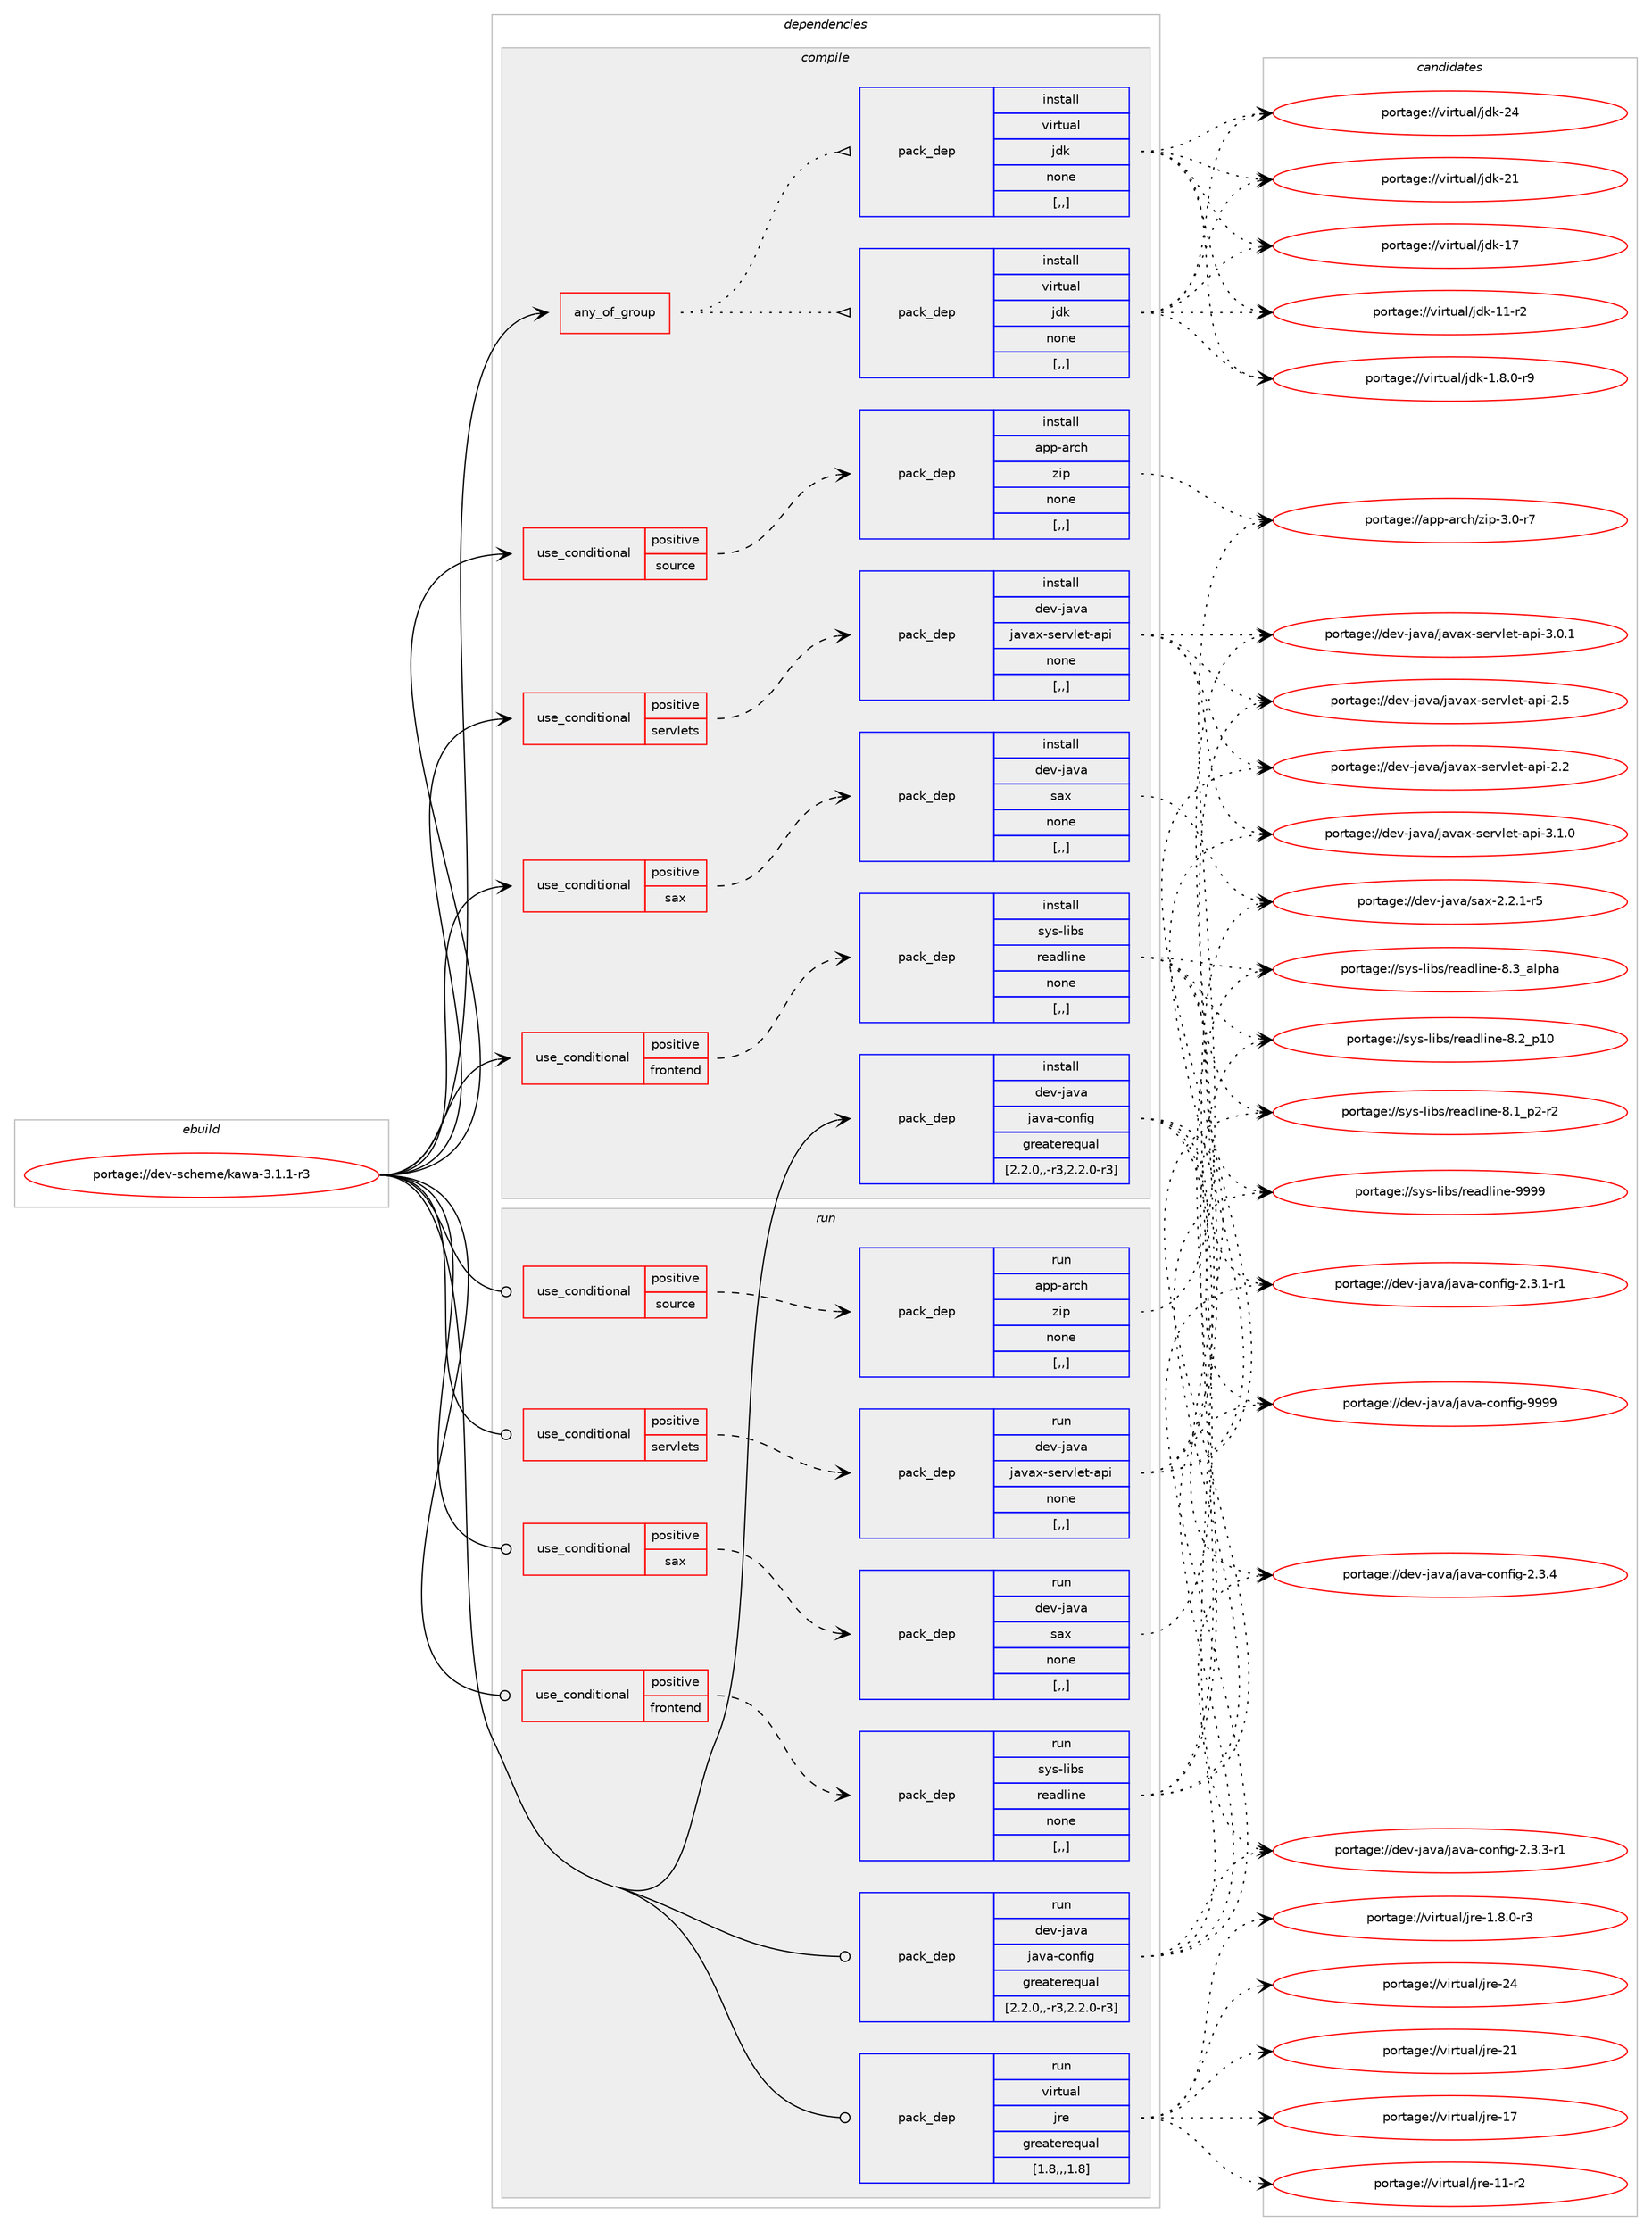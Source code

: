 digraph prolog {

# *************
# Graph options
# *************

newrank=true;
concentrate=true;
compound=true;
graph [rankdir=LR,fontname=Helvetica,fontsize=10,ranksep=1.5];#, ranksep=2.5, nodesep=0.2];
edge  [arrowhead=vee];
node  [fontname=Helvetica,fontsize=10];

# **********
# The ebuild
# **********

subgraph cluster_leftcol {
color=gray;
label=<<i>ebuild</i>>;
id [label="portage://dev-scheme/kawa-3.1.1-r3", color=red, width=4, href="../dev-scheme/kawa-3.1.1-r3.svg"];
}

# ****************
# The dependencies
# ****************

subgraph cluster_midcol {
color=gray;
label=<<i>dependencies</i>>;
subgraph cluster_compile {
fillcolor="#eeeeee";
style=filled;
label=<<i>compile</i>>;
subgraph any1240 {
dependency208493 [label=<<TABLE BORDER="0" CELLBORDER="1" CELLSPACING="0" CELLPADDING="4"><TR><TD CELLPADDING="10">any_of_group</TD></TR></TABLE>>, shape=none, color=red];subgraph pack148149 {
dependency208494 [label=<<TABLE BORDER="0" CELLBORDER="1" CELLSPACING="0" CELLPADDING="4" WIDTH="220"><TR><TD ROWSPAN="6" CELLPADDING="30">pack_dep</TD></TR><TR><TD WIDTH="110">install</TD></TR><TR><TD>virtual</TD></TR><TR><TD>jdk</TD></TR><TR><TD>none</TD></TR><TR><TD>[,,]</TD></TR></TABLE>>, shape=none, color=blue];
}
dependency208493:e -> dependency208494:w [weight=20,style="dotted",arrowhead="oinv"];
subgraph pack148150 {
dependency208495 [label=<<TABLE BORDER="0" CELLBORDER="1" CELLSPACING="0" CELLPADDING="4" WIDTH="220"><TR><TD ROWSPAN="6" CELLPADDING="30">pack_dep</TD></TR><TR><TD WIDTH="110">install</TD></TR><TR><TD>virtual</TD></TR><TR><TD>jdk</TD></TR><TR><TD>none</TD></TR><TR><TD>[,,]</TD></TR></TABLE>>, shape=none, color=blue];
}
dependency208493:e -> dependency208495:w [weight=20,style="dotted",arrowhead="oinv"];
}
id:e -> dependency208493:w [weight=20,style="solid",arrowhead="vee"];
subgraph cond58954 {
dependency208496 [label=<<TABLE BORDER="0" CELLBORDER="1" CELLSPACING="0" CELLPADDING="4"><TR><TD ROWSPAN="3" CELLPADDING="10">use_conditional</TD></TR><TR><TD>positive</TD></TR><TR><TD>frontend</TD></TR></TABLE>>, shape=none, color=red];
subgraph pack148151 {
dependency208497 [label=<<TABLE BORDER="0" CELLBORDER="1" CELLSPACING="0" CELLPADDING="4" WIDTH="220"><TR><TD ROWSPAN="6" CELLPADDING="30">pack_dep</TD></TR><TR><TD WIDTH="110">install</TD></TR><TR><TD>sys-libs</TD></TR><TR><TD>readline</TD></TR><TR><TD>none</TD></TR><TR><TD>[,,]</TD></TR></TABLE>>, shape=none, color=blue];
}
dependency208496:e -> dependency208497:w [weight=20,style="dashed",arrowhead="vee"];
}
id:e -> dependency208496:w [weight=20,style="solid",arrowhead="vee"];
subgraph cond58955 {
dependency208498 [label=<<TABLE BORDER="0" CELLBORDER="1" CELLSPACING="0" CELLPADDING="4"><TR><TD ROWSPAN="3" CELLPADDING="10">use_conditional</TD></TR><TR><TD>positive</TD></TR><TR><TD>sax</TD></TR></TABLE>>, shape=none, color=red];
subgraph pack148152 {
dependency208499 [label=<<TABLE BORDER="0" CELLBORDER="1" CELLSPACING="0" CELLPADDING="4" WIDTH="220"><TR><TD ROWSPAN="6" CELLPADDING="30">pack_dep</TD></TR><TR><TD WIDTH="110">install</TD></TR><TR><TD>dev-java</TD></TR><TR><TD>sax</TD></TR><TR><TD>none</TD></TR><TR><TD>[,,]</TD></TR></TABLE>>, shape=none, color=blue];
}
dependency208498:e -> dependency208499:w [weight=20,style="dashed",arrowhead="vee"];
}
id:e -> dependency208498:w [weight=20,style="solid",arrowhead="vee"];
subgraph cond58956 {
dependency208500 [label=<<TABLE BORDER="0" CELLBORDER="1" CELLSPACING="0" CELLPADDING="4"><TR><TD ROWSPAN="3" CELLPADDING="10">use_conditional</TD></TR><TR><TD>positive</TD></TR><TR><TD>servlets</TD></TR></TABLE>>, shape=none, color=red];
subgraph pack148153 {
dependency208501 [label=<<TABLE BORDER="0" CELLBORDER="1" CELLSPACING="0" CELLPADDING="4" WIDTH="220"><TR><TD ROWSPAN="6" CELLPADDING="30">pack_dep</TD></TR><TR><TD WIDTH="110">install</TD></TR><TR><TD>dev-java</TD></TR><TR><TD>javax-servlet-api</TD></TR><TR><TD>none</TD></TR><TR><TD>[,,]</TD></TR></TABLE>>, shape=none, color=blue];
}
dependency208500:e -> dependency208501:w [weight=20,style="dashed",arrowhead="vee"];
}
id:e -> dependency208500:w [weight=20,style="solid",arrowhead="vee"];
subgraph cond58957 {
dependency208502 [label=<<TABLE BORDER="0" CELLBORDER="1" CELLSPACING="0" CELLPADDING="4"><TR><TD ROWSPAN="3" CELLPADDING="10">use_conditional</TD></TR><TR><TD>positive</TD></TR><TR><TD>source</TD></TR></TABLE>>, shape=none, color=red];
subgraph pack148154 {
dependency208503 [label=<<TABLE BORDER="0" CELLBORDER="1" CELLSPACING="0" CELLPADDING="4" WIDTH="220"><TR><TD ROWSPAN="6" CELLPADDING="30">pack_dep</TD></TR><TR><TD WIDTH="110">install</TD></TR><TR><TD>app-arch</TD></TR><TR><TD>zip</TD></TR><TR><TD>none</TD></TR><TR><TD>[,,]</TD></TR></TABLE>>, shape=none, color=blue];
}
dependency208502:e -> dependency208503:w [weight=20,style="dashed",arrowhead="vee"];
}
id:e -> dependency208502:w [weight=20,style="solid",arrowhead="vee"];
subgraph pack148155 {
dependency208504 [label=<<TABLE BORDER="0" CELLBORDER="1" CELLSPACING="0" CELLPADDING="4" WIDTH="220"><TR><TD ROWSPAN="6" CELLPADDING="30">pack_dep</TD></TR><TR><TD WIDTH="110">install</TD></TR><TR><TD>dev-java</TD></TR><TR><TD>java-config</TD></TR><TR><TD>greaterequal</TD></TR><TR><TD>[2.2.0,,-r3,2.2.0-r3]</TD></TR></TABLE>>, shape=none, color=blue];
}
id:e -> dependency208504:w [weight=20,style="solid",arrowhead="vee"];
}
subgraph cluster_compileandrun {
fillcolor="#eeeeee";
style=filled;
label=<<i>compile and run</i>>;
}
subgraph cluster_run {
fillcolor="#eeeeee";
style=filled;
label=<<i>run</i>>;
subgraph cond58958 {
dependency208505 [label=<<TABLE BORDER="0" CELLBORDER="1" CELLSPACING="0" CELLPADDING="4"><TR><TD ROWSPAN="3" CELLPADDING="10">use_conditional</TD></TR><TR><TD>positive</TD></TR><TR><TD>frontend</TD></TR></TABLE>>, shape=none, color=red];
subgraph pack148156 {
dependency208506 [label=<<TABLE BORDER="0" CELLBORDER="1" CELLSPACING="0" CELLPADDING="4" WIDTH="220"><TR><TD ROWSPAN="6" CELLPADDING="30">pack_dep</TD></TR><TR><TD WIDTH="110">run</TD></TR><TR><TD>sys-libs</TD></TR><TR><TD>readline</TD></TR><TR><TD>none</TD></TR><TR><TD>[,,]</TD></TR></TABLE>>, shape=none, color=blue];
}
dependency208505:e -> dependency208506:w [weight=20,style="dashed",arrowhead="vee"];
}
id:e -> dependency208505:w [weight=20,style="solid",arrowhead="odot"];
subgraph cond58959 {
dependency208507 [label=<<TABLE BORDER="0" CELLBORDER="1" CELLSPACING="0" CELLPADDING="4"><TR><TD ROWSPAN="3" CELLPADDING="10">use_conditional</TD></TR><TR><TD>positive</TD></TR><TR><TD>sax</TD></TR></TABLE>>, shape=none, color=red];
subgraph pack148157 {
dependency208508 [label=<<TABLE BORDER="0" CELLBORDER="1" CELLSPACING="0" CELLPADDING="4" WIDTH="220"><TR><TD ROWSPAN="6" CELLPADDING="30">pack_dep</TD></TR><TR><TD WIDTH="110">run</TD></TR><TR><TD>dev-java</TD></TR><TR><TD>sax</TD></TR><TR><TD>none</TD></TR><TR><TD>[,,]</TD></TR></TABLE>>, shape=none, color=blue];
}
dependency208507:e -> dependency208508:w [weight=20,style="dashed",arrowhead="vee"];
}
id:e -> dependency208507:w [weight=20,style="solid",arrowhead="odot"];
subgraph cond58960 {
dependency208509 [label=<<TABLE BORDER="0" CELLBORDER="1" CELLSPACING="0" CELLPADDING="4"><TR><TD ROWSPAN="3" CELLPADDING="10">use_conditional</TD></TR><TR><TD>positive</TD></TR><TR><TD>servlets</TD></TR></TABLE>>, shape=none, color=red];
subgraph pack148158 {
dependency208510 [label=<<TABLE BORDER="0" CELLBORDER="1" CELLSPACING="0" CELLPADDING="4" WIDTH="220"><TR><TD ROWSPAN="6" CELLPADDING="30">pack_dep</TD></TR><TR><TD WIDTH="110">run</TD></TR><TR><TD>dev-java</TD></TR><TR><TD>javax-servlet-api</TD></TR><TR><TD>none</TD></TR><TR><TD>[,,]</TD></TR></TABLE>>, shape=none, color=blue];
}
dependency208509:e -> dependency208510:w [weight=20,style="dashed",arrowhead="vee"];
}
id:e -> dependency208509:w [weight=20,style="solid",arrowhead="odot"];
subgraph cond58961 {
dependency208511 [label=<<TABLE BORDER="0" CELLBORDER="1" CELLSPACING="0" CELLPADDING="4"><TR><TD ROWSPAN="3" CELLPADDING="10">use_conditional</TD></TR><TR><TD>positive</TD></TR><TR><TD>source</TD></TR></TABLE>>, shape=none, color=red];
subgraph pack148159 {
dependency208512 [label=<<TABLE BORDER="0" CELLBORDER="1" CELLSPACING="0" CELLPADDING="4" WIDTH="220"><TR><TD ROWSPAN="6" CELLPADDING="30">pack_dep</TD></TR><TR><TD WIDTH="110">run</TD></TR><TR><TD>app-arch</TD></TR><TR><TD>zip</TD></TR><TR><TD>none</TD></TR><TR><TD>[,,]</TD></TR></TABLE>>, shape=none, color=blue];
}
dependency208511:e -> dependency208512:w [weight=20,style="dashed",arrowhead="vee"];
}
id:e -> dependency208511:w [weight=20,style="solid",arrowhead="odot"];
subgraph pack148160 {
dependency208513 [label=<<TABLE BORDER="0" CELLBORDER="1" CELLSPACING="0" CELLPADDING="4" WIDTH="220"><TR><TD ROWSPAN="6" CELLPADDING="30">pack_dep</TD></TR><TR><TD WIDTH="110">run</TD></TR><TR><TD>dev-java</TD></TR><TR><TD>java-config</TD></TR><TR><TD>greaterequal</TD></TR><TR><TD>[2.2.0,,-r3,2.2.0-r3]</TD></TR></TABLE>>, shape=none, color=blue];
}
id:e -> dependency208513:w [weight=20,style="solid",arrowhead="odot"];
subgraph pack148161 {
dependency208514 [label=<<TABLE BORDER="0" CELLBORDER="1" CELLSPACING="0" CELLPADDING="4" WIDTH="220"><TR><TD ROWSPAN="6" CELLPADDING="30">pack_dep</TD></TR><TR><TD WIDTH="110">run</TD></TR><TR><TD>virtual</TD></TR><TR><TD>jre</TD></TR><TR><TD>greaterequal</TD></TR><TR><TD>[1.8,,,1.8]</TD></TR></TABLE>>, shape=none, color=blue];
}
id:e -> dependency208514:w [weight=20,style="solid",arrowhead="odot"];
}
}

# **************
# The candidates
# **************

subgraph cluster_choices {
rank=same;
color=gray;
label=<<i>candidates</i>>;

subgraph choice148149 {
color=black;
nodesep=1;
choice1181051141161179710847106100107455052 [label="portage://virtual/jdk-24", color=red, width=4,href="../virtual/jdk-24.svg"];
choice1181051141161179710847106100107455049 [label="portage://virtual/jdk-21", color=red, width=4,href="../virtual/jdk-21.svg"];
choice1181051141161179710847106100107454955 [label="portage://virtual/jdk-17", color=red, width=4,href="../virtual/jdk-17.svg"];
choice11810511411611797108471061001074549494511450 [label="portage://virtual/jdk-11-r2", color=red, width=4,href="../virtual/jdk-11-r2.svg"];
choice11810511411611797108471061001074549465646484511457 [label="portage://virtual/jdk-1.8.0-r9", color=red, width=4,href="../virtual/jdk-1.8.0-r9.svg"];
dependency208494:e -> choice1181051141161179710847106100107455052:w [style=dotted,weight="100"];
dependency208494:e -> choice1181051141161179710847106100107455049:w [style=dotted,weight="100"];
dependency208494:e -> choice1181051141161179710847106100107454955:w [style=dotted,weight="100"];
dependency208494:e -> choice11810511411611797108471061001074549494511450:w [style=dotted,weight="100"];
dependency208494:e -> choice11810511411611797108471061001074549465646484511457:w [style=dotted,weight="100"];
}
subgraph choice148150 {
color=black;
nodesep=1;
choice1181051141161179710847106100107455052 [label="portage://virtual/jdk-24", color=red, width=4,href="../virtual/jdk-24.svg"];
choice1181051141161179710847106100107455049 [label="portage://virtual/jdk-21", color=red, width=4,href="../virtual/jdk-21.svg"];
choice1181051141161179710847106100107454955 [label="portage://virtual/jdk-17", color=red, width=4,href="../virtual/jdk-17.svg"];
choice11810511411611797108471061001074549494511450 [label="portage://virtual/jdk-11-r2", color=red, width=4,href="../virtual/jdk-11-r2.svg"];
choice11810511411611797108471061001074549465646484511457 [label="portage://virtual/jdk-1.8.0-r9", color=red, width=4,href="../virtual/jdk-1.8.0-r9.svg"];
dependency208495:e -> choice1181051141161179710847106100107455052:w [style=dotted,weight="100"];
dependency208495:e -> choice1181051141161179710847106100107455049:w [style=dotted,weight="100"];
dependency208495:e -> choice1181051141161179710847106100107454955:w [style=dotted,weight="100"];
dependency208495:e -> choice11810511411611797108471061001074549494511450:w [style=dotted,weight="100"];
dependency208495:e -> choice11810511411611797108471061001074549465646484511457:w [style=dotted,weight="100"];
}
subgraph choice148151 {
color=black;
nodesep=1;
choice115121115451081059811547114101971001081051101014557575757 [label="portage://sys-libs/readline-9999", color=red, width=4,href="../sys-libs/readline-9999.svg"];
choice1151211154510810598115471141019710010810511010145564651959710811210497 [label="portage://sys-libs/readline-8.3_alpha", color=red, width=4,href="../sys-libs/readline-8.3_alpha.svg"];
choice1151211154510810598115471141019710010810511010145564650951124948 [label="portage://sys-libs/readline-8.2_p10", color=red, width=4,href="../sys-libs/readline-8.2_p10.svg"];
choice115121115451081059811547114101971001081051101014556464995112504511450 [label="portage://sys-libs/readline-8.1_p2-r2", color=red, width=4,href="../sys-libs/readline-8.1_p2-r2.svg"];
dependency208497:e -> choice115121115451081059811547114101971001081051101014557575757:w [style=dotted,weight="100"];
dependency208497:e -> choice1151211154510810598115471141019710010810511010145564651959710811210497:w [style=dotted,weight="100"];
dependency208497:e -> choice1151211154510810598115471141019710010810511010145564650951124948:w [style=dotted,weight="100"];
dependency208497:e -> choice115121115451081059811547114101971001081051101014556464995112504511450:w [style=dotted,weight="100"];
}
subgraph choice148152 {
color=black;
nodesep=1;
choice10010111845106971189747115971204550465046494511453 [label="portage://dev-java/sax-2.2.1-r5", color=red, width=4,href="../dev-java/sax-2.2.1-r5.svg"];
dependency208499:e -> choice10010111845106971189747115971204550465046494511453:w [style=dotted,weight="100"];
}
subgraph choice148153 {
color=black;
nodesep=1;
choice100101118451069711897471069711897120451151011141181081011164597112105455146494648 [label="portage://dev-java/javax-servlet-api-3.1.0", color=red, width=4,href="../dev-java/javax-servlet-api-3.1.0.svg"];
choice100101118451069711897471069711897120451151011141181081011164597112105455146484649 [label="portage://dev-java/javax-servlet-api-3.0.1", color=red, width=4,href="../dev-java/javax-servlet-api-3.0.1.svg"];
choice10010111845106971189747106971189712045115101114118108101116459711210545504653 [label="portage://dev-java/javax-servlet-api-2.5", color=red, width=4,href="../dev-java/javax-servlet-api-2.5.svg"];
choice10010111845106971189747106971189712045115101114118108101116459711210545504650 [label="portage://dev-java/javax-servlet-api-2.2", color=red, width=4,href="../dev-java/javax-servlet-api-2.2.svg"];
dependency208501:e -> choice100101118451069711897471069711897120451151011141181081011164597112105455146494648:w [style=dotted,weight="100"];
dependency208501:e -> choice100101118451069711897471069711897120451151011141181081011164597112105455146484649:w [style=dotted,weight="100"];
dependency208501:e -> choice10010111845106971189747106971189712045115101114118108101116459711210545504653:w [style=dotted,weight="100"];
dependency208501:e -> choice10010111845106971189747106971189712045115101114118108101116459711210545504650:w [style=dotted,weight="100"];
}
subgraph choice148154 {
color=black;
nodesep=1;
choice9711211245971149910447122105112455146484511455 [label="portage://app-arch/zip-3.0-r7", color=red, width=4,href="../app-arch/zip-3.0-r7.svg"];
dependency208503:e -> choice9711211245971149910447122105112455146484511455:w [style=dotted,weight="100"];
}
subgraph choice148155 {
color=black;
nodesep=1;
choice10010111845106971189747106971189745991111101021051034557575757 [label="portage://dev-java/java-config-9999", color=red, width=4,href="../dev-java/java-config-9999.svg"];
choice1001011184510697118974710697118974599111110102105103455046514652 [label="portage://dev-java/java-config-2.3.4", color=red, width=4,href="../dev-java/java-config-2.3.4.svg"];
choice10010111845106971189747106971189745991111101021051034550465146514511449 [label="portage://dev-java/java-config-2.3.3-r1", color=red, width=4,href="../dev-java/java-config-2.3.3-r1.svg"];
choice10010111845106971189747106971189745991111101021051034550465146494511449 [label="portage://dev-java/java-config-2.3.1-r1", color=red, width=4,href="../dev-java/java-config-2.3.1-r1.svg"];
dependency208504:e -> choice10010111845106971189747106971189745991111101021051034557575757:w [style=dotted,weight="100"];
dependency208504:e -> choice1001011184510697118974710697118974599111110102105103455046514652:w [style=dotted,weight="100"];
dependency208504:e -> choice10010111845106971189747106971189745991111101021051034550465146514511449:w [style=dotted,weight="100"];
dependency208504:e -> choice10010111845106971189747106971189745991111101021051034550465146494511449:w [style=dotted,weight="100"];
}
subgraph choice148156 {
color=black;
nodesep=1;
choice115121115451081059811547114101971001081051101014557575757 [label="portage://sys-libs/readline-9999", color=red, width=4,href="../sys-libs/readline-9999.svg"];
choice1151211154510810598115471141019710010810511010145564651959710811210497 [label="portage://sys-libs/readline-8.3_alpha", color=red, width=4,href="../sys-libs/readline-8.3_alpha.svg"];
choice1151211154510810598115471141019710010810511010145564650951124948 [label="portage://sys-libs/readline-8.2_p10", color=red, width=4,href="../sys-libs/readline-8.2_p10.svg"];
choice115121115451081059811547114101971001081051101014556464995112504511450 [label="portage://sys-libs/readline-8.1_p2-r2", color=red, width=4,href="../sys-libs/readline-8.1_p2-r2.svg"];
dependency208506:e -> choice115121115451081059811547114101971001081051101014557575757:w [style=dotted,weight="100"];
dependency208506:e -> choice1151211154510810598115471141019710010810511010145564651959710811210497:w [style=dotted,weight="100"];
dependency208506:e -> choice1151211154510810598115471141019710010810511010145564650951124948:w [style=dotted,weight="100"];
dependency208506:e -> choice115121115451081059811547114101971001081051101014556464995112504511450:w [style=dotted,weight="100"];
}
subgraph choice148157 {
color=black;
nodesep=1;
choice10010111845106971189747115971204550465046494511453 [label="portage://dev-java/sax-2.2.1-r5", color=red, width=4,href="../dev-java/sax-2.2.1-r5.svg"];
dependency208508:e -> choice10010111845106971189747115971204550465046494511453:w [style=dotted,weight="100"];
}
subgraph choice148158 {
color=black;
nodesep=1;
choice100101118451069711897471069711897120451151011141181081011164597112105455146494648 [label="portage://dev-java/javax-servlet-api-3.1.0", color=red, width=4,href="../dev-java/javax-servlet-api-3.1.0.svg"];
choice100101118451069711897471069711897120451151011141181081011164597112105455146484649 [label="portage://dev-java/javax-servlet-api-3.0.1", color=red, width=4,href="../dev-java/javax-servlet-api-3.0.1.svg"];
choice10010111845106971189747106971189712045115101114118108101116459711210545504653 [label="portage://dev-java/javax-servlet-api-2.5", color=red, width=4,href="../dev-java/javax-servlet-api-2.5.svg"];
choice10010111845106971189747106971189712045115101114118108101116459711210545504650 [label="portage://dev-java/javax-servlet-api-2.2", color=red, width=4,href="../dev-java/javax-servlet-api-2.2.svg"];
dependency208510:e -> choice100101118451069711897471069711897120451151011141181081011164597112105455146494648:w [style=dotted,weight="100"];
dependency208510:e -> choice100101118451069711897471069711897120451151011141181081011164597112105455146484649:w [style=dotted,weight="100"];
dependency208510:e -> choice10010111845106971189747106971189712045115101114118108101116459711210545504653:w [style=dotted,weight="100"];
dependency208510:e -> choice10010111845106971189747106971189712045115101114118108101116459711210545504650:w [style=dotted,weight="100"];
}
subgraph choice148159 {
color=black;
nodesep=1;
choice9711211245971149910447122105112455146484511455 [label="portage://app-arch/zip-3.0-r7", color=red, width=4,href="../app-arch/zip-3.0-r7.svg"];
dependency208512:e -> choice9711211245971149910447122105112455146484511455:w [style=dotted,weight="100"];
}
subgraph choice148160 {
color=black;
nodesep=1;
choice10010111845106971189747106971189745991111101021051034557575757 [label="portage://dev-java/java-config-9999", color=red, width=4,href="../dev-java/java-config-9999.svg"];
choice1001011184510697118974710697118974599111110102105103455046514652 [label="portage://dev-java/java-config-2.3.4", color=red, width=4,href="../dev-java/java-config-2.3.4.svg"];
choice10010111845106971189747106971189745991111101021051034550465146514511449 [label="portage://dev-java/java-config-2.3.3-r1", color=red, width=4,href="../dev-java/java-config-2.3.3-r1.svg"];
choice10010111845106971189747106971189745991111101021051034550465146494511449 [label="portage://dev-java/java-config-2.3.1-r1", color=red, width=4,href="../dev-java/java-config-2.3.1-r1.svg"];
dependency208513:e -> choice10010111845106971189747106971189745991111101021051034557575757:w [style=dotted,weight="100"];
dependency208513:e -> choice1001011184510697118974710697118974599111110102105103455046514652:w [style=dotted,weight="100"];
dependency208513:e -> choice10010111845106971189747106971189745991111101021051034550465146514511449:w [style=dotted,weight="100"];
dependency208513:e -> choice10010111845106971189747106971189745991111101021051034550465146494511449:w [style=dotted,weight="100"];
}
subgraph choice148161 {
color=black;
nodesep=1;
choice1181051141161179710847106114101455052 [label="portage://virtual/jre-24", color=red, width=4,href="../virtual/jre-24.svg"];
choice1181051141161179710847106114101455049 [label="portage://virtual/jre-21", color=red, width=4,href="../virtual/jre-21.svg"];
choice1181051141161179710847106114101454955 [label="portage://virtual/jre-17", color=red, width=4,href="../virtual/jre-17.svg"];
choice11810511411611797108471061141014549494511450 [label="portage://virtual/jre-11-r2", color=red, width=4,href="../virtual/jre-11-r2.svg"];
choice11810511411611797108471061141014549465646484511451 [label="portage://virtual/jre-1.8.0-r3", color=red, width=4,href="../virtual/jre-1.8.0-r3.svg"];
dependency208514:e -> choice1181051141161179710847106114101455052:w [style=dotted,weight="100"];
dependency208514:e -> choice1181051141161179710847106114101455049:w [style=dotted,weight="100"];
dependency208514:e -> choice1181051141161179710847106114101454955:w [style=dotted,weight="100"];
dependency208514:e -> choice11810511411611797108471061141014549494511450:w [style=dotted,weight="100"];
dependency208514:e -> choice11810511411611797108471061141014549465646484511451:w [style=dotted,weight="100"];
}
}

}
